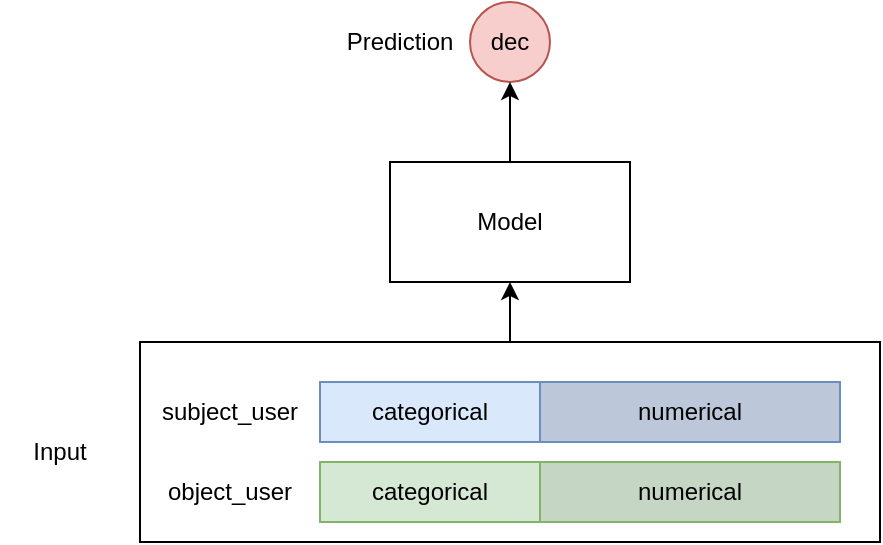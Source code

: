 <mxfile>
    <diagram id="eWmFdwvhT14C08LEfvOo" name="第 1 页">
        <mxGraphModel dx="758" dy="1142" grid="1" gridSize="10" guides="1" tooltips="1" connect="1" arrows="1" fold="1" page="1" pageScale="1" pageWidth="827" pageHeight="1169" math="0" shadow="0">
            <root>
                <mxCell id="0"/>
                <mxCell id="1" parent="0"/>
                <mxCell id="2" style="edgeStyle=none;html=1;exitX=0.5;exitY=0;exitDx=0;exitDy=0;" edge="1" parent="1" source="3" target="16">
                    <mxGeometry relative="1" as="geometry"/>
                </mxCell>
                <mxCell id="3" value="" style="rounded=0;whiteSpace=wrap;html=1;" vertex="1" parent="1">
                    <mxGeometry x="190" y="280" width="370" height="100" as="geometry"/>
                </mxCell>
                <mxCell id="4" value="" style="group" vertex="1" connectable="0" parent="1">
                    <mxGeometry x="200" y="300" width="340" height="30" as="geometry"/>
                </mxCell>
                <mxCell id="5" value="categorical" style="rounded=0;whiteSpace=wrap;html=1;fillColor=#dae8fc;strokeColor=#6c8ebf;" vertex="1" parent="4">
                    <mxGeometry x="80" width="110" height="30" as="geometry"/>
                </mxCell>
                <mxCell id="6" value="numerical" style="rounded=0;whiteSpace=wrap;html=1;fillColor=#BCC8D9;strokeColor=#6c8ebf;" vertex="1" parent="4">
                    <mxGeometry x="190" width="150" height="30" as="geometry"/>
                </mxCell>
                <mxCell id="7" value="subject_user" style="text;html=1;strokeColor=none;fillColor=none;align=center;verticalAlign=middle;whiteSpace=wrap;rounded=0;" vertex="1" parent="4">
                    <mxGeometry y="5" width="70" height="20" as="geometry"/>
                </mxCell>
                <mxCell id="8" value="" style="group" vertex="1" connectable="0" parent="1">
                    <mxGeometry x="200" y="340" width="340" height="30" as="geometry"/>
                </mxCell>
                <mxCell id="9" value="categorical" style="rounded=0;whiteSpace=wrap;html=1;fillColor=#d5e8d4;strokeColor=#82b366;" vertex="1" parent="8">
                    <mxGeometry x="80" width="110" height="30" as="geometry"/>
                </mxCell>
                <mxCell id="10" value="numerical" style="rounded=0;whiteSpace=wrap;html=1;fillColor=#C5D6C4;strokeColor=#82b366;" vertex="1" parent="8">
                    <mxGeometry x="190" width="150" height="30" as="geometry"/>
                </mxCell>
                <mxCell id="11" value="object_user" style="text;html=1;strokeColor=none;fillColor=none;align=center;verticalAlign=middle;whiteSpace=wrap;rounded=0;" vertex="1" parent="8">
                    <mxGeometry y="5" width="70" height="20" as="geometry"/>
                </mxCell>
                <mxCell id="12" value="" style="group" vertex="1" connectable="0" parent="1">
                    <mxGeometry x="280" y="120" width="130" height="30" as="geometry"/>
                </mxCell>
                <mxCell id="13" value="Prediction" style="text;html=1;strokeColor=none;fillColor=none;align=center;verticalAlign=middle;whiteSpace=wrap;rounded=0;" vertex="1" parent="12">
                    <mxGeometry x="10" y="-5" width="60" height="30" as="geometry"/>
                </mxCell>
                <mxCell id="14" value="dec" style="ellipse;whiteSpace=wrap;html=1;aspect=fixed;fillColor=#f8cecc;strokeColor=#b85450;" vertex="1" parent="12">
                    <mxGeometry x="75" y="-10" width="40" height="40" as="geometry"/>
                </mxCell>
                <mxCell id="15" style="edgeStyle=none;html=1;exitX=0.5;exitY=0;exitDx=0;exitDy=0;entryX=0.5;entryY=1;entryDx=0;entryDy=0;" edge="1" parent="1" source="16">
                    <mxGeometry relative="1" as="geometry">
                        <mxPoint x="375" y="150" as="targetPoint"/>
                    </mxGeometry>
                </mxCell>
                <mxCell id="16" value="Model" style="rounded=0;whiteSpace=wrap;html=1;" vertex="1" parent="1">
                    <mxGeometry x="315" y="190" width="120" height="60" as="geometry"/>
                </mxCell>
                <mxCell id="17" value="Input" style="text;html=1;strokeColor=none;fillColor=none;align=center;verticalAlign=middle;whiteSpace=wrap;rounded=0;" vertex="1" parent="1">
                    <mxGeometry x="120" y="320" width="60" height="30" as="geometry"/>
                </mxCell>
            </root>
        </mxGraphModel>
    </diagram>
</mxfile>